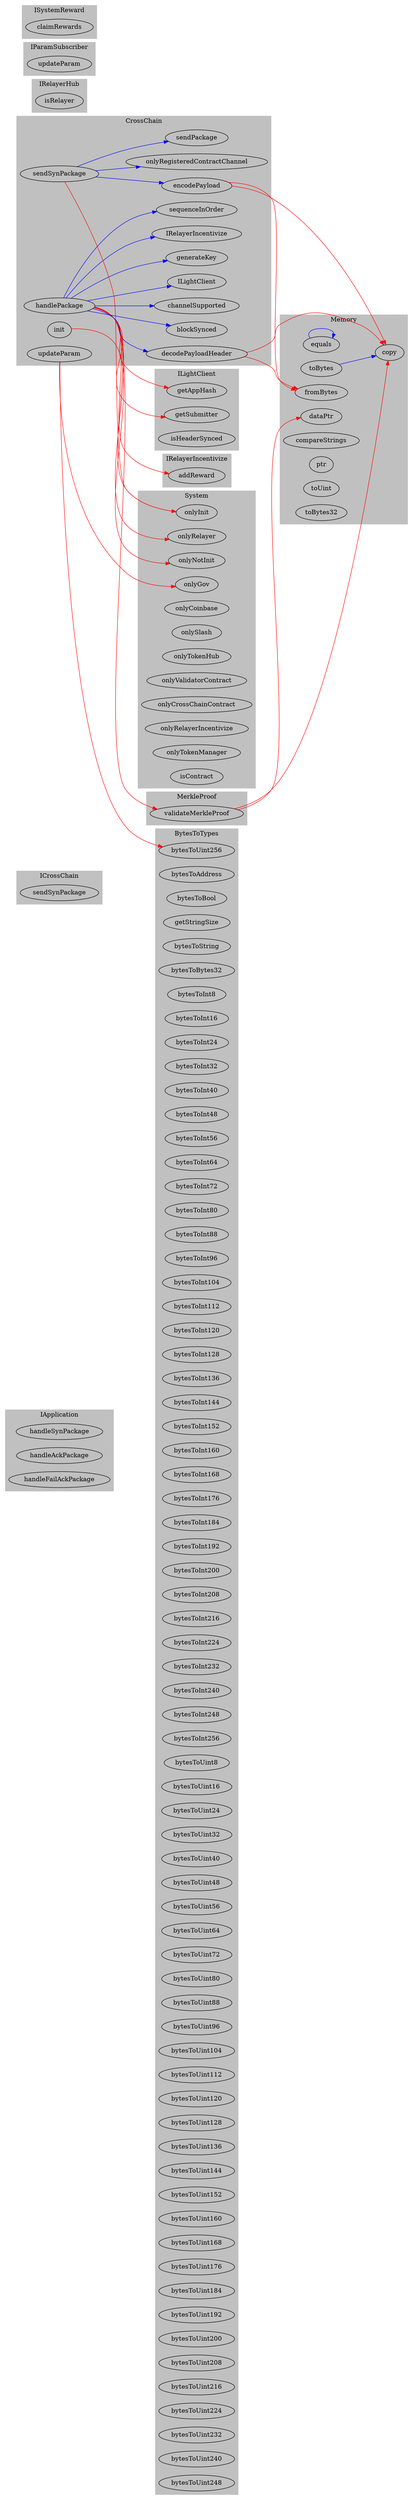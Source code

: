 strict digraph {
subgraph cluster_IApplication {
  graph [label = "IApplication", style = "filled", color =
            "gray", bgcolor = "gray"]
    28 [ label = "handleSynPackage"]
    29 [ label = "handleAckPackage"]
    30 [ label = "handleFailAckPackage"]
}
subgraph cluster_ICrossChain {
  graph [label = "ICrossChain", style = "filled", color =
                    "gray", bgcolor = "gray"]
    31 [ label = "sendSynPackage"]
}
subgraph cluster_ILightClient {
  graph [label = "ILightClient", style = "filled", color =
                    "gray", bgcolor = "gray"]
    12 [ label = "getAppHash"]
    13 [ label = "getSubmitter"]
    32 [ label = "isHeaderSynced"]
}
subgraph cluster_IRelayerIncentivize {
  graph [label = "IRelayerIncentivize", style = "filled", color =
                    "gray", bgcolor = "gray"]
    14 [ label = "addReward"]
}
subgraph cluster_IRelayerHub {
  graph [label = "IRelayerHub", style = "filled", color =
                    "gray", bgcolor = "gray"]
    33 [ label = "isRelayer"]
}
subgraph cluster_Memory {
  graph [label = "Memory", style = "filled", color =
                    "gray", bgcolor = "gray"]
    0 [ label = "equals"]
    1 [ label = "toBytes"]
    2 [ label = "copy"]
    4 [ label = "dataPtr"]
    6 [ label = "fromBytes"]
    34 [ label = "compareStrings"]
    35 [ label = "ptr"]
    36 [ label = "toUint"]
    37 [ label = "toBytes32"]
}
subgraph cluster_BytesToTypes {
  graph [label = "BytesToTypes", style = "filled", color =
                    "gray", bgcolor = "gray"]
    18 [ label = "bytesToUint256"]
    38 [ label = "bytesToAddress"]
    39 [ label = "bytesToBool"]
    40 [ label = "getStringSize"]
    41 [ label = "bytesToString"]
    42 [ label = "bytesToBytes32"]
    43 [ label = "bytesToInt8"]
    44 [ label = "bytesToInt16"]
    45 [ label = "bytesToInt24"]
    46 [ label = "bytesToInt32"]
    47 [ label = "bytesToInt40"]
    48 [ label = "bytesToInt48"]
    49 [ label = "bytesToInt56"]
    50 [ label = "bytesToInt64"]
    51 [ label = "bytesToInt72"]
    52 [ label = "bytesToInt80"]
    53 [ label = "bytesToInt88"]
    54 [ label = "bytesToInt96"]
    55 [ label = "bytesToInt104"]
    56 [ label = "bytesToInt112"]
    57 [ label = "bytesToInt120"]
    58 [ label = "bytesToInt128"]
    59 [ label = "bytesToInt136"]
    60 [ label = "bytesToInt144"]
    61 [ label = "bytesToInt152"]
    62 [ label = "bytesToInt160"]
    63 [ label = "bytesToInt168"]
    64 [ label = "bytesToInt176"]
    65 [ label = "bytesToInt184"]
    66 [ label = "bytesToInt192"]
    67 [ label = "bytesToInt200"]
    68 [ label = "bytesToInt208"]
    69 [ label = "bytesToInt216"]
    70 [ label = "bytesToInt224"]
    71 [ label = "bytesToInt232"]
    72 [ label = "bytesToInt240"]
    73 [ label = "bytesToInt248"]
    74 [ label = "bytesToInt256"]
    75 [ label = "bytesToUint8"]
    76 [ label = "bytesToUint16"]
    77 [ label = "bytesToUint24"]
    78 [ label = "bytesToUint32"]
    79 [ label = "bytesToUint40"]
    80 [ label = "bytesToUint48"]
    81 [ label = "bytesToUint56"]
    82 [ label = "bytesToUint64"]
    83 [ label = "bytesToUint72"]
    84 [ label = "bytesToUint80"]
    85 [ label = "bytesToUint88"]
    86 [ label = "bytesToUint96"]
    87 [ label = "bytesToUint104"]
    88 [ label = "bytesToUint112"]
    89 [ label = "bytesToUint120"]
    90 [ label = "bytesToUint128"]
    91 [ label = "bytesToUint136"]
    92 [ label = "bytesToUint144"]
    93 [ label = "bytesToUint152"]
    94 [ label = "bytesToUint160"]
    95 [ label = "bytesToUint168"]
    96 [ label = "bytesToUint176"]
    97 [ label = "bytesToUint184"]
    98 [ label = "bytesToUint192"]
    99 [ label = "bytesToUint200"]
    100 [ label = "bytesToUint208"]
    101 [ label = "bytesToUint216"]
    102 [ label = "bytesToUint224"]
    103 [ label = "bytesToUint232"]
    104 [ label = "bytesToUint240"]
    105 [ label = "bytesToUint248"]
}
subgraph cluster_IParamSubscriber {
  graph [label = "IParamSubscriber", style = "filled", color =
                    "gray", bgcolor = "gray"]
    106 [ label = "updateParam"]
}
subgraph cluster_ISystemReward {
  graph [label = "ISystemReward", style = "filled", color =
                    "gray", bgcolor = "gray"]
    107 [ label = "claimRewards"]
}
subgraph cluster_System {
  graph [label = "System", style = "filled", color =
                    "gray", bgcolor = "gray"]
    20 [ label = "onlyNotInit"]
    21 [ label = "onlyInit"]
    22 [ label = "onlyRelayer"]
    27 [ label = "onlyGov"]
    108 [ label = "onlyCoinbase"]
    109 [ label = "onlySlash"]
    110 [ label = "onlyTokenHub"]
    111 [ label = "onlyValidatorContract"]
    112 [ label = "onlyCrossChainContract"]
    113 [ label = "onlyRelayerIncentivize"]
    114 [ label = "onlyTokenManager"]
    115 [ label = "isContract"]
}
subgraph cluster_MerkleProof {
  graph [label = "MerkleProof", style = "filled", color =
                    "gray", bgcolor = "gray"]
    3 [ label = "validateMerkleProof"]
}
subgraph cluster_CrossChain {
  graph [label = "CrossChain", style = "filled", color =
                    "gray", bgcolor = "gray"]
    5 [ label = "encodePayload"]
    7 [ label = "decodePayloadHeader"]
    8 [ label = "handlePackage"]
    9 [ label = "ILightClient"]
    10 [ label = "generateKey"]
    11 [ label = "IRelayerIncentivize"]
    15 [ label = "sendSynPackage"]
    16 [ label = "sendPackage"]
    17 [ label = "updateParam"]
    19 [ label = "init"]
    23 [ label = "sequenceInOrder"]
    24 [ label = "blockSynced"]
    25 [ label = "channelSupported"]
    26 [ label = "onlyRegisteredContractChannel"]
}
    0 -> 0 [ color = "blue" ]
    1 -> 2 [ color = "blue" ]
    3 -> 4 [ color = "red" ]
    3 -> 2 [ color = "red" ]
    3 -> 2 [ color = "red" ]
    3 -> 2 [ color = "red" ]
    5 -> 6 [ color = "red" ]
    5 -> 2 [ color = "red" ]
    7 -> 6 [ color = "red" ]
    7 -> 2 [ color = "red" ]
    8 -> 9 [ color = "blue" ]
    8 -> 10 [ color = "blue" ]
    8 -> 9 [ color = "blue" ]
    8 -> 7 [ color = "blue" ]
    8 -> 11 [ color = "blue" ]
    8 -> 3 [ color = "red" ]
    8 -> 12 [ color = "red" ]
    8 -> 13 [ color = "red" ]
    8 -> 14 [ color = "red" ]
    15 -> 16 [ color = "blue" ]
    15 -> 5 [ color = "blue" ]
    17 -> 18 [ color = "red" ]
    19 -> 20 [ color = "red" ]
    8 -> 21 [ color = "red" ]
    8 -> 22 [ color = "red" ]
    8 -> 23 [ color = "blue" ]
    8 -> 24 [ color = "blue" ]
    8 -> 25 [ color = "blue" ]
    15 -> 21 [ color = "red" ]
    15 -> 26 [ color = "blue" ]
    17 -> 27 [ color = "red" ]
	rankdir=LR
	node [shape=plantext]

}
